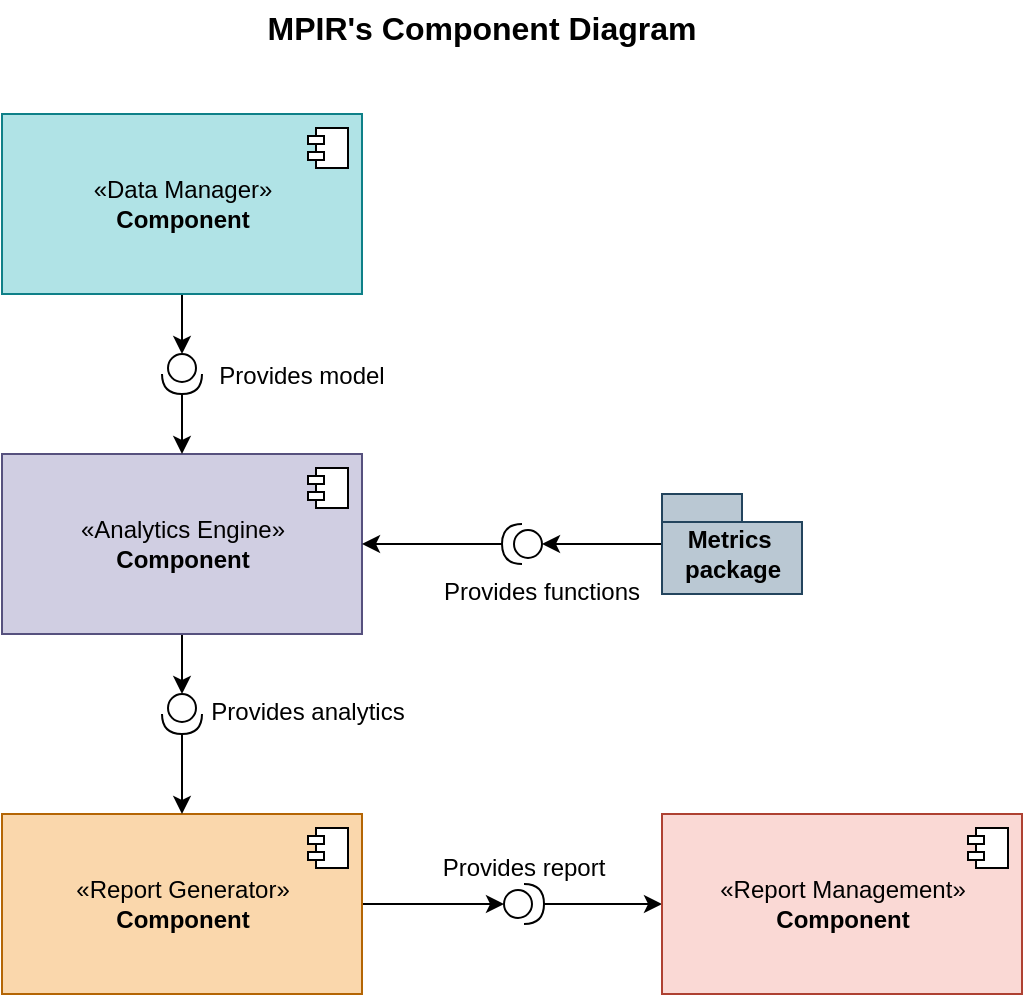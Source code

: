 <mxfile version="10.5.1" type="github"><diagram id="s8CuasdWftnU8fBlGj6R" name="Page-1"><mxGraphModel dx="918" dy="496" grid="1" gridSize="10" guides="1" tooltips="1" connect="1" arrows="1" fold="1" page="1" pageScale="1" pageWidth="827" pageHeight="1169" math="0" shadow="0"><root><mxCell id="0"/><mxCell id="1" parent="0"/><mxCell id="_A7j_k_zkKscURPdGGi4-32" value="" style="edgeStyle=orthogonalEdgeStyle;rounded=0;orthogonalLoop=1;jettySize=auto;html=1;entryX=0;entryY=0.5;entryDx=0;entryDy=0;entryPerimeter=0;" parent="1" source="_A7j_k_zkKscURPdGGi4-1" target="_A7j_k_zkKscURPdGGi4-9" edge="1"><mxGeometry relative="1" as="geometry"><mxPoint x="310" y="210" as="targetPoint"/></mxGeometry></mxCell><mxCell id="_A7j_k_zkKscURPdGGi4-1" value="«Data Manager»&lt;br&gt;&lt;b&gt;Component&lt;/b&gt;" style="html=1;fillColor=#b0e3e6;strokeColor=#0e8088;" parent="1" vertex="1"><mxGeometry x="220" y="100" width="180" height="90" as="geometry"/></mxCell><mxCell id="_A7j_k_zkKscURPdGGi4-2" value="" style="shape=component;jettyWidth=8;jettyHeight=4;" parent="_A7j_k_zkKscURPdGGi4-1" vertex="1"><mxGeometry x="1" width="20" height="20" relative="1" as="geometry"><mxPoint x="-27" y="7" as="offset"/></mxGeometry></mxCell><mxCell id="_A7j_k_zkKscURPdGGi4-30" value="«Data Manager»&lt;br&gt;&lt;b&gt;Component&lt;/b&gt;" style="html=1;" parent="1" vertex="1"><mxGeometry x="220" y="270" width="180" height="90" as="geometry"/></mxCell><mxCell id="_A7j_k_zkKscURPdGGi4-31" value="" style="shape=component;jettyWidth=8;jettyHeight=4;" parent="_A7j_k_zkKscURPdGGi4-30" vertex="1"><mxGeometry x="1" width="20" height="20" relative="1" as="geometry"><mxPoint x="-27" y="7" as="offset"/></mxGeometry></mxCell><mxCell id="_A7j_k_zkKscURPdGGi4-37" value="" style="edgeStyle=orthogonalEdgeStyle;rounded=0;orthogonalLoop=1;jettySize=auto;html=1;entryX=0;entryY=0.5;entryDx=0;entryDy=0;entryPerimeter=0;" parent="1" source="_A7j_k_zkKscURPdGGi4-3" target="_A7j_k_zkKscURPdGGi4-12" edge="1"><mxGeometry relative="1" as="geometry"/></mxCell><mxCell id="_A7j_k_zkKscURPdGGi4-3" value="«Analytics Engine»&lt;br&gt;&lt;b&gt;Component&lt;/b&gt;" style="html=1;fillColor=#d0cee2;strokeColor=#56517e;" parent="1" vertex="1"><mxGeometry x="220" y="270" width="180" height="90" as="geometry"/></mxCell><mxCell id="_A7j_k_zkKscURPdGGi4-4" value="" style="shape=component;jettyWidth=8;jettyHeight=4;" parent="_A7j_k_zkKscURPdGGi4-3" vertex="1"><mxGeometry x="1" width="20" height="20" relative="1" as="geometry"><mxPoint x="-27" y="7" as="offset"/></mxGeometry></mxCell><mxCell id="_A7j_k_zkKscURPdGGi4-38" value="" style="edgeStyle=orthogonalEdgeStyle;rounded=0;orthogonalLoop=1;jettySize=auto;html=1;" parent="1" source="_A7j_k_zkKscURPdGGi4-6" target="_A7j_k_zkKscURPdGGi4-20" edge="1"><mxGeometry relative="1" as="geometry"/></mxCell><mxCell id="_A7j_k_zkKscURPdGGi4-6" value="«Report Generator»&lt;br&gt;&lt;b&gt;Component&lt;/b&gt;" style="html=1;fillColor=#fad7ac;strokeColor=#b46504;" parent="1" vertex="1"><mxGeometry x="220" y="450" width="180" height="90" as="geometry"/></mxCell><mxCell id="_A7j_k_zkKscURPdGGi4-7" value="" style="shape=component;jettyWidth=8;jettyHeight=4;" parent="_A7j_k_zkKscURPdGGi4-6" vertex="1"><mxGeometry x="1" width="20" height="20" relative="1" as="geometry"><mxPoint x="-27" y="7" as="offset"/></mxGeometry></mxCell><mxCell id="_A7j_k_zkKscURPdGGi4-36" value="" style="edgeStyle=orthogonalEdgeStyle;rounded=0;orthogonalLoop=1;jettySize=auto;html=1;" parent="1" source="_A7j_k_zkKscURPdGGi4-8" target="_A7j_k_zkKscURPdGGi4-17" edge="1"><mxGeometry relative="1" as="geometry"/></mxCell><mxCell id="_A7j_k_zkKscURPdGGi4-8" value="Metrics&amp;nbsp;&lt;br&gt;package&lt;br&gt;" style="shape=folder;fontStyle=1;spacingTop=10;tabWidth=40;tabHeight=14;tabPosition=left;html=1;fillColor=#bac8d3;strokeColor=#23445d;" parent="1" vertex="1"><mxGeometry x="550" y="290" width="70" height="50" as="geometry"/></mxCell><mxCell id="_A7j_k_zkKscURPdGGi4-39" value="" style="edgeStyle=orthogonalEdgeStyle;rounded=0;orthogonalLoop=1;jettySize=auto;html=1;" parent="1" source="_A7j_k_zkKscURPdGGi4-9" target="_A7j_k_zkKscURPdGGi4-3" edge="1"><mxGeometry relative="1" as="geometry"/></mxCell><mxCell id="_A7j_k_zkKscURPdGGi4-9" value="" style="shape=providedRequiredInterface;html=1;verticalLabelPosition=bottom;rotation=90;" parent="1" vertex="1"><mxGeometry x="300" y="220" width="20" height="20" as="geometry"/></mxCell><mxCell id="_A7j_k_zkKscURPdGGi4-40" value="" style="edgeStyle=orthogonalEdgeStyle;rounded=0;orthogonalLoop=1;jettySize=auto;html=1;" parent="1" source="_A7j_k_zkKscURPdGGi4-12" target="_A7j_k_zkKscURPdGGi4-6" edge="1"><mxGeometry relative="1" as="geometry"/></mxCell><mxCell id="_A7j_k_zkKscURPdGGi4-12" value="" style="shape=providedRequiredInterface;html=1;verticalLabelPosition=bottom;rotation=90;" parent="1" vertex="1"><mxGeometry x="300" y="390" width="20" height="20" as="geometry"/></mxCell><mxCell id="_A7j_k_zkKscURPdGGi4-19" style="edgeStyle=orthogonalEdgeStyle;rounded=0;orthogonalLoop=1;jettySize=auto;html=1;" parent="1" source="_A7j_k_zkKscURPdGGi4-17" target="_A7j_k_zkKscURPdGGi4-3" edge="1"><mxGeometry relative="1" as="geometry"/></mxCell><mxCell id="_A7j_k_zkKscURPdGGi4-17" value="" style="shape=providedRequiredInterface;html=1;verticalLabelPosition=bottom;rotation=180;" parent="1" vertex="1"><mxGeometry x="470" y="305" width="20" height="20" as="geometry"/></mxCell><mxCell id="_A7j_k_zkKscURPdGGi4-23" value="" style="edgeStyle=orthogonalEdgeStyle;rounded=0;orthogonalLoop=1;jettySize=auto;html=1;" parent="1" source="_A7j_k_zkKscURPdGGi4-20" target="_A7j_k_zkKscURPdGGi4-21" edge="1"><mxGeometry relative="1" as="geometry"/></mxCell><mxCell id="_A7j_k_zkKscURPdGGi4-20" value="" style="shape=providedRequiredInterface;html=1;verticalLabelPosition=bottom;" parent="1" vertex="1"><mxGeometry x="471" y="485" width="20" height="20" as="geometry"/></mxCell><mxCell id="_A7j_k_zkKscURPdGGi4-21" value="«Report Management»&lt;br&gt;&lt;b&gt;Component&lt;/b&gt;" style="html=1;fillColor=#fad9d5;strokeColor=#ae4132;" parent="1" vertex="1"><mxGeometry x="550" y="450" width="180" height="90" as="geometry"/></mxCell><mxCell id="_A7j_k_zkKscURPdGGi4-22" value="" style="shape=component;jettyWidth=8;jettyHeight=4;" parent="_A7j_k_zkKscURPdGGi4-21" vertex="1"><mxGeometry x="1" width="20" height="20" relative="1" as="geometry"><mxPoint x="-27" y="7" as="offset"/></mxGeometry></mxCell><mxCell id="_A7j_k_zkKscURPdGGi4-25" value="Provides model" style="text;align=center;fontStyle=0;verticalAlign=middle;spacingLeft=3;spacingRight=3;strokeColor=none;rotatable=0;points=[[0,0.5],[1,0.5]];portConstraint=eastwest;" parent="1" vertex="1"><mxGeometry x="330" y="217" width="80" height="26" as="geometry"/></mxCell><mxCell id="_A7j_k_zkKscURPdGGi4-26" value="Provides analytics" style="text;align=center;fontStyle=0;verticalAlign=middle;spacingLeft=3;spacingRight=3;strokeColor=none;rotatable=0;points=[[0,0.5],[1,0.5]];portConstraint=eastwest;" parent="1" vertex="1"><mxGeometry x="333" y="385" width="80" height="26" as="geometry"/></mxCell><mxCell id="_A7j_k_zkKscURPdGGi4-27" value="Provides functions" style="text;align=center;fontStyle=0;verticalAlign=middle;spacingLeft=3;spacingRight=3;strokeColor=none;rotatable=0;points=[[0,0.5],[1,0.5]];portConstraint=eastwest;" parent="1" vertex="1"><mxGeometry x="450" y="325" width="80" height="26" as="geometry"/></mxCell><mxCell id="_A7j_k_zkKscURPdGGi4-28" value="Provides report" style="text;align=center;fontStyle=0;verticalAlign=middle;spacingLeft=3;spacingRight=3;strokeColor=none;rotatable=0;points=[[0,0.5],[1,0.5]];portConstraint=eastwest;" parent="1" vertex="1"><mxGeometry x="441" y="463" width="80" height="26" as="geometry"/></mxCell><mxCell id="_A7j_k_zkKscURPdGGi4-41" value="MPIR's Component Diagram" style="text;align=center;fontStyle=1;verticalAlign=middle;spacingLeft=3;spacingRight=3;strokeColor=none;rotatable=0;points=[[0,0.5],[1,0.5]];portConstraint=eastwest;fontSize=16;" parent="1" vertex="1"><mxGeometry x="420" y="43" width="80" height="26" as="geometry"/></mxCell></root></mxGraphModel></diagram></mxfile>
